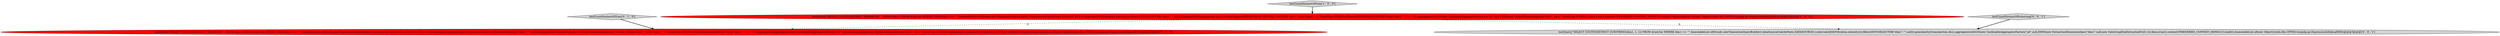 digraph {
2 [style = filled, label = "testQuery(\"SELECT COUNT(DISTINCT TRIM(BOTH ' ' FROM dim1)) FROM druid.foo WHERE TRIM(dim1) <> ''\",ImmutableList.of(Druids.newTimeseriesQueryBuilder().dataSource(CalciteTests.DATASOURCE1).intervals(querySegmentSpec(Filtration.eternity())).filters(not(selector(\"dim1\",\"\",null))).granularity(Granularities.ALL).virtualColumns(expression_Virtual_Column(\"a0:v\",\"trim(\"dim1\",' ')\",ValueType.STRING)).filters(expressionFilter(\"(trim(\"dim1\",' ') != '')\")).aggregators(aggregators(new CardinalityAggregatorFactory(\"a0\",null,dimensionSpec(new DefaultDimensionSpec(\"a0:v\",\"a0:v\",ValueType.STRING)),false,true))).context(TIMESERIES_CONTEXT_DEFAULT).build()),ImmutableList.of(new Object((((edu.fdu.CPPDG.tinypdg.pe.ExpressionInfo@aaf520))@@@3@@@['0', '1', '0']", fillcolor = red, shape = ellipse image = "AAA1AAABBB2BBB"];
0 [style = filled, label = "testCountDistinctOfTrim['1', '0', '0']", fillcolor = lightgray, shape = diamond image = "AAA0AAABBB1BBB"];
3 [style = filled, label = "testCountDistinctOfTrim['0', '1', '0']", fillcolor = lightgray, shape = diamond image = "AAA0AAABBB2BBB"];
1 [style = filled, label = "testQuery(\"SELECT COUNT(DISTINCT TRIM(BOTH ' ' FROM dim1)) FROM druid.foo WHERE TRIM(dim1) <> ''\",ImmutableList.of(Druids.newTimeseriesQueryBuilder().dataSource(CalciteTests.DATASOURCE1).intervals(QSS(Filtration.eternity())).filters(NOT(SELECTOR(\"dim1\",\"\",null))).granularity(Granularities.ALL).virtualColumns(EXPRESSION_VIRTUAL_COLUMN(\"a0:v\",\"trim(\"dim1\",' ')\",ValueType.STRING)).filters(EXPRESSION_FILTER(\"(trim(\"dim1\",' ') != '')\")).aggregators(AGGS(new CardinalityAggregatorFactory(\"a0\",null,DIMS(new DefaultDimensionSpec(\"a0:v\",\"a0:v\",ValueType.STRING)),false,true))).context(TIMESERIES_CONTEXT_DEFAULT).build()),ImmutableList.of(new Object((((edu.fdu.CPPDG.tinypdg.pe.ExpressionInfo@aaf4cb))@@@3@@@['1', '0', '0']", fillcolor = red, shape = ellipse image = "AAA1AAABBB1BBB"];
5 [style = filled, label = "testQuery(\"SELECT COUNT(DISTINCT SUBSTRING(dim1, 1, 1)) FROM druid.foo WHERE dim1 <> ''\",ImmutableList.of(Druids.newTimeseriesQueryBuilder().dataSource(CalciteTests.DATASOURCE1).intervals(QSS(Filtration.eternity())).filters(NOT(SELECTOR(\"dim1\",\"\",null))).granularity(Granularities.ALL).aggregators(AGGS(new CardinalityAggregatorFactory(\"a0\",null,DIMS(new ExtractionDimensionSpec(\"dim1\",null,new SubstringDimExtractionFn(0,1))),false,true))).context(TIMESERIES_CONTEXT_DEFAULT).build()),ImmutableList.of(new Object((((edu.fdu.CPPDG.tinypdg.pe.ExpressionInfo@aaf568))@@@3@@@['0', '0', '1']", fillcolor = lightgray, shape = ellipse image = "AAA0AAABBB3BBB"];
4 [style = filled, label = "testCountDistinctOfSubstring['0', '0', '1']", fillcolor = lightgray, shape = diamond image = "AAA0AAABBB3BBB"];
1->2 [style = dashed, label="0"];
1->5 [style = dashed, label="0"];
3->2 [style = bold, label=""];
4->5 [style = bold, label=""];
0->1 [style = bold, label=""];
}
